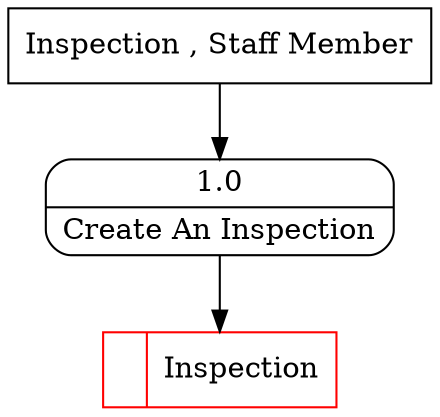 digraph dfd2{ 
node[shape=record]
200 [label="<f0>  |<f1> Inspection " color=red];
201 [label="Inspection , Staff Member" shape=box];
202 [label="{<f0> 1.0|<f1> Create An Inspection }" shape=Mrecord];
201 -> 202
202 -> 200
}